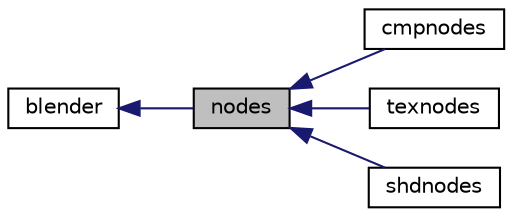 digraph structs
{
  edge [fontname="Helvetica",fontsize="10",labelfontname="Helvetica",labelfontsize="10"];
  node [fontname="Helvetica",fontsize="10",shape=record];
  rankdir=LR;
  Node2 [label="cmpnodes",height=0.2,width=0.4,color="black", fillcolor="white", style="filled",URL="$de/df7/group__cmpnodes.html"];
  Node0 [label="nodes",height=0.2,width=0.4,color="black", fillcolor="grey75", style="filled" fontcolor="black"];
  Node4 [label="texnodes",height=0.2,width=0.4,color="black", fillcolor="white", style="filled",URL="$d9/d60/group__texnodes.html"];
  Node3 [label="shdnodes",height=0.2,width=0.4,color="black", fillcolor="white", style="filled",URL="$d6/d62/group__shdnodes.html"];
  Node1 [label="blender",height=0.2,width=0.4,color="black", fillcolor="white", style="filled",URL="$db/db2/group__blender.html"];
  Node1->Node0 [shape=plaintext, color="midnightblue", dir="back", style="solid"];
  Node0->Node2 [shape=plaintext, color="midnightblue", dir="back", style="solid"];
  Node0->Node3 [shape=plaintext, color="midnightblue", dir="back", style="solid"];
  Node0->Node4 [shape=plaintext, color="midnightblue", dir="back", style="solid"];
}
